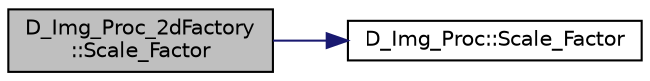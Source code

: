 digraph "D_Img_Proc_2dFactory::Scale_Factor"
{
 // LATEX_PDF_SIZE
  edge [fontname="Helvetica",fontsize="10",labelfontname="Helvetica",labelfontsize="10"];
  node [fontname="Helvetica",fontsize="10",shape=record];
  rankdir="LR";
  Node1 [label="D_Img_Proc_2dFactory\l::Scale_Factor",height=0.2,width=0.4,color="black", fillcolor="grey75", style="filled", fontcolor="black",tooltip=" "];
  Node1 -> Node2 [color="midnightblue",fontsize="10",style="solid",fontname="Helvetica"];
  Node2 [label="D_Img_Proc::Scale_Factor",height=0.2,width=0.4,color="black", fillcolor="white", style="filled",URL="$class_d___img___proc.html#a8c56153eced509cf3d2ca0dce358aac4",tooltip=" "];
}
